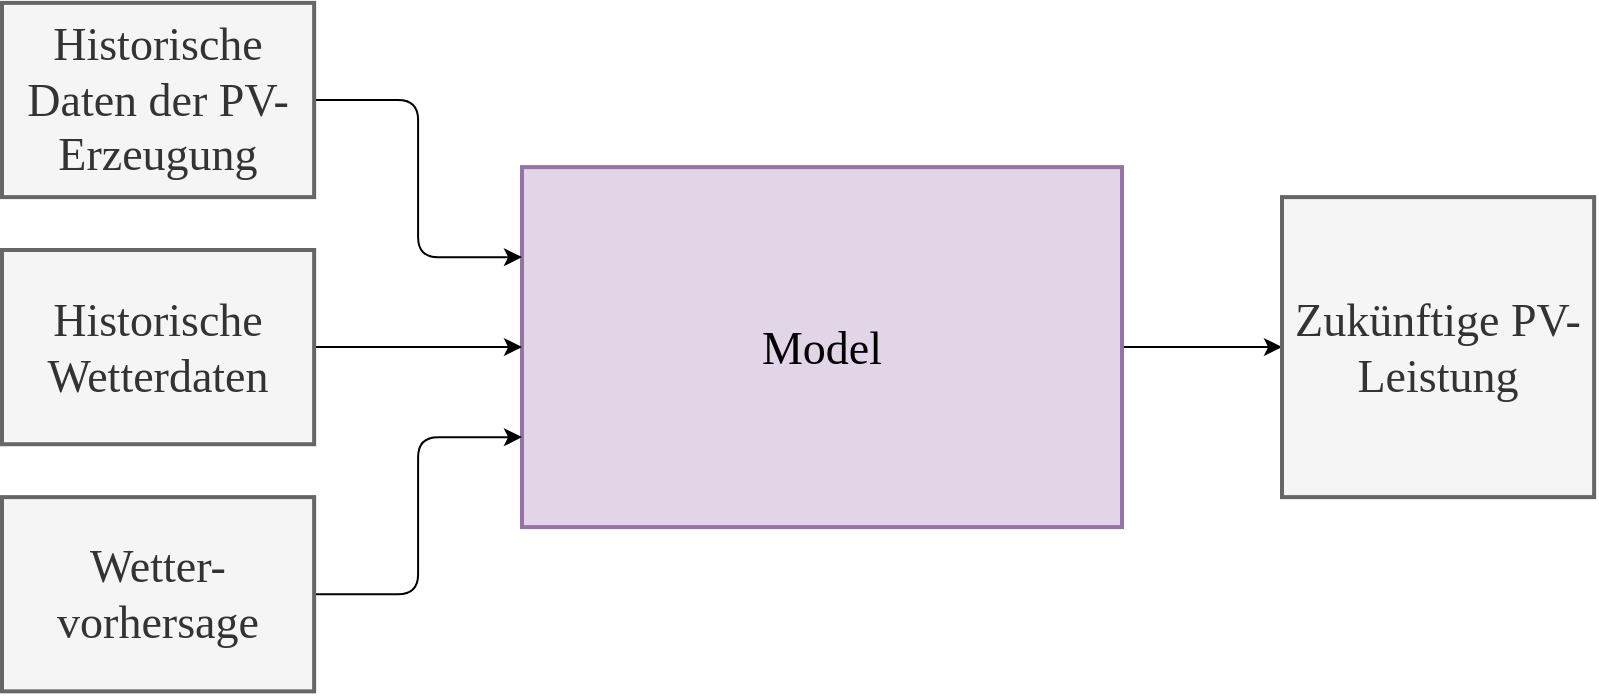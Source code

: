 <mxfile scale="5" border="0">
    <diagram id="FgpiK9OE_3OYkIBHCV0x" name="Page-1">
        <mxGraphModel dx="1231" dy="695" grid="1" gridSize="10" guides="1" tooltips="1" connect="1" arrows="1" fold="1" page="1" pageScale="1" pageWidth="850" pageHeight="1100" background="#ffffff" math="0" shadow="0">
            <root>
                <mxCell id="0"/>
                <mxCell id="1" parent="0"/>
                <mxCell id="682" style="edgeStyle=none;html=1;entryX=0;entryY=0.5;entryDx=0;entryDy=0;fontSize=23;" edge="1" parent="1" source="680" target="681">
                    <mxGeometry relative="1" as="geometry"/>
                </mxCell>
                <mxCell id="680" value="Model" style="text;align=center;verticalAlign=middle;rounded=0;fontFamily=Garamond;html=1;whiteSpace=wrap;fontSize=23;rotation=0;strokeWidth=2;fillColor=#e1d5e7;strokeColor=#9673a6;" vertex="1" parent="1">
                    <mxGeometry x="290" y="118.56" width="300" height="180" as="geometry"/>
                </mxCell>
                <mxCell id="681" value="Zukünftige PV-Leistung" style="text;align=center;verticalAlign=middle;rounded=0;fontFamily=Garamond;html=1;whiteSpace=wrap;fontSize=23;rotation=0;strokeWidth=2;fillColor=#f5f5f5;fontColor=#333333;strokeColor=#666666;" vertex="1" parent="1">
                    <mxGeometry x="670" y="133.56" width="156.07" height="150" as="geometry"/>
                </mxCell>
                <mxCell id="687" style="edgeStyle=orthogonalEdgeStyle;html=1;entryX=0;entryY=0.25;entryDx=0;entryDy=0;fontSize=23;" edge="1" parent="1" source="683" target="680">
                    <mxGeometry relative="1" as="geometry"/>
                </mxCell>
                <mxCell id="683" value="Historische Daten der PV-Erzeugung" style="text;align=center;verticalAlign=middle;rounded=0;fontFamily=Garamond;html=1;whiteSpace=wrap;fontSize=23;rotation=0;strokeWidth=2;fillColor=#f5f5f5;fontColor=#333333;strokeColor=#666666;" vertex="1" parent="1">
                    <mxGeometry x="30.0" y="36.44" width="156.07" height="97.12" as="geometry"/>
                </mxCell>
                <mxCell id="688" style="edgeStyle=orthogonalEdgeStyle;html=1;exitX=1;exitY=0.5;exitDx=0;exitDy=0;entryX=0;entryY=0.5;entryDx=0;entryDy=0;fontSize=23;" edge="1" parent="1" source="684" target="680">
                    <mxGeometry relative="1" as="geometry"/>
                </mxCell>
                <mxCell id="684" value="Historische Wetterdaten" style="text;align=center;verticalAlign=middle;rounded=0;fontFamily=Garamond;html=1;whiteSpace=wrap;fontSize=23;rotation=0;strokeWidth=2;fillColor=#f5f5f5;fontColor=#333333;strokeColor=#666666;" vertex="1" parent="1">
                    <mxGeometry x="30.0" y="160" width="156.07" height="97.12" as="geometry"/>
                </mxCell>
                <mxCell id="689" style="edgeStyle=orthogonalEdgeStyle;html=1;entryX=0;entryY=0.75;entryDx=0;entryDy=0;fontSize=23;" edge="1" parent="1" source="685" target="680">
                    <mxGeometry relative="1" as="geometry"/>
                </mxCell>
                <mxCell id="685" value="Wetter-vorhersage" style="text;align=center;verticalAlign=middle;rounded=0;fontFamily=Garamond;html=1;whiteSpace=wrap;fontSize=23;rotation=0;strokeWidth=2;fillColor=#f5f5f5;fontColor=#333333;strokeColor=#666666;" vertex="1" parent="1">
                    <mxGeometry x="30.0" y="283.56" width="156.07" height="97.12" as="geometry"/>
                </mxCell>
            </root>
        </mxGraphModel>
    </diagram>
</mxfile>